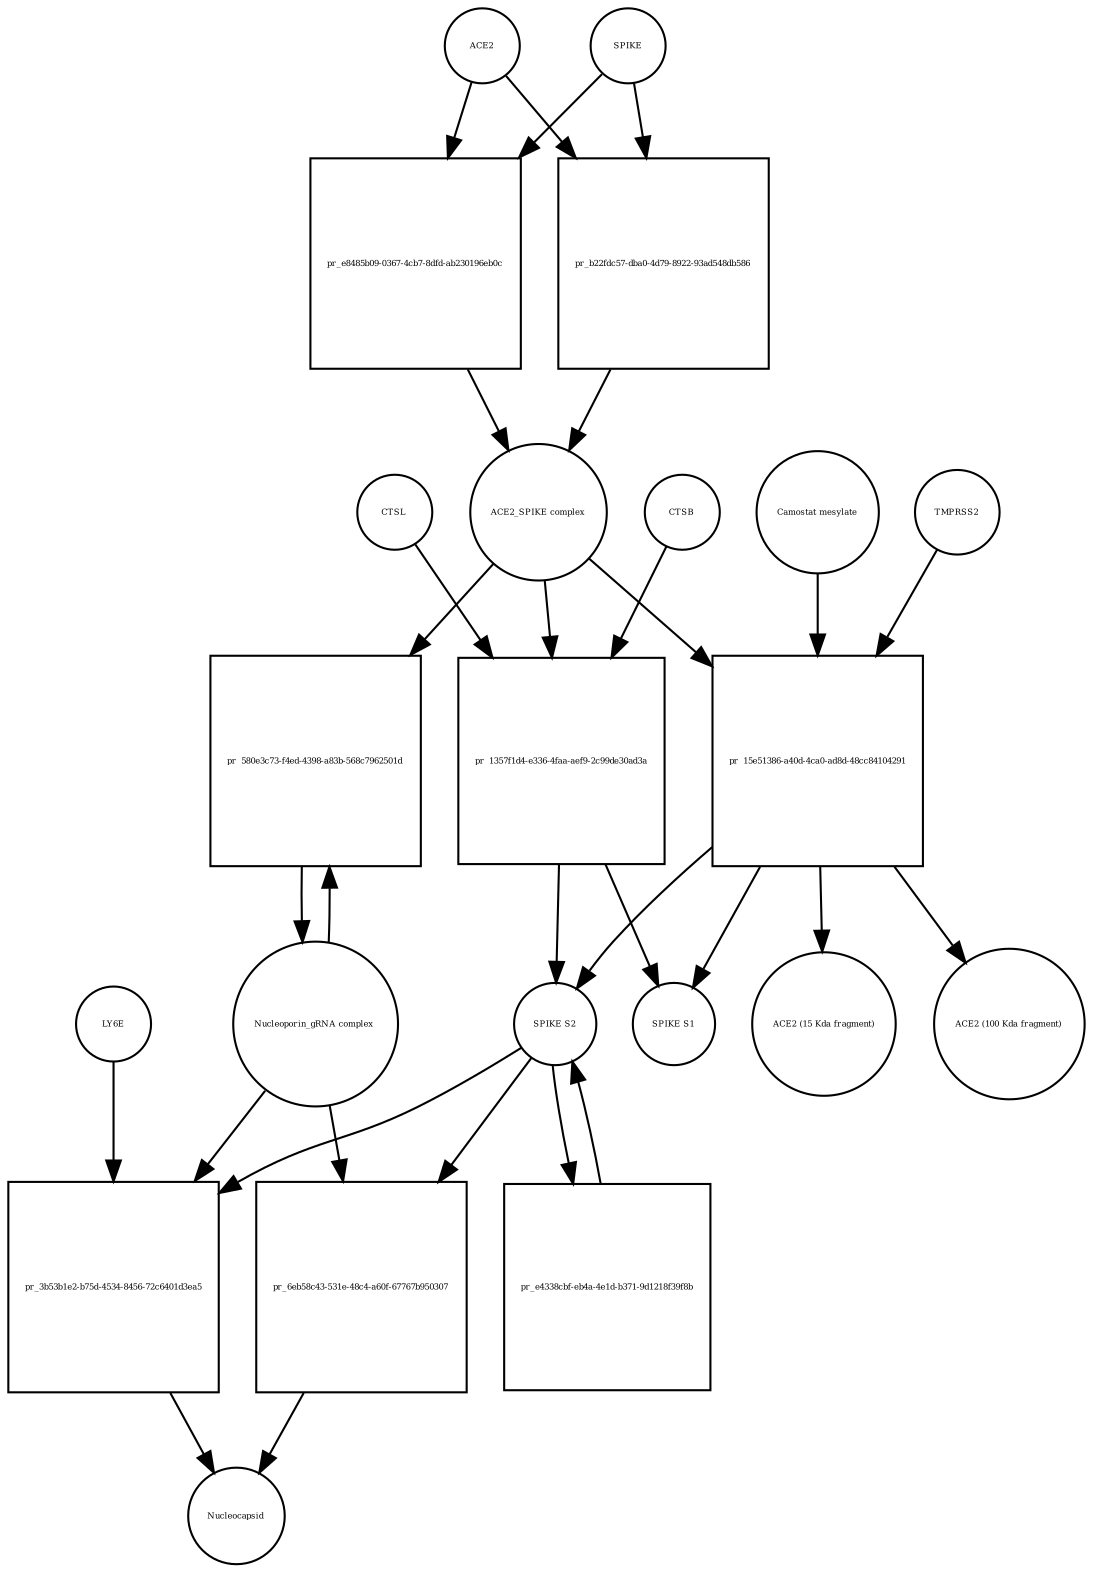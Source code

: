 strict digraph  {
ACE2 [annotation="", bipartite=0, cls=macromolecule, fontsize=4, label=ACE2, shape=circle];
"pr_e8485b09-0367-4cb7-8dfd-ab230196eb0c" [annotation="", bipartite=1, cls=process, fontsize=4, label="pr_e8485b09-0367-4cb7-8dfd-ab230196eb0c", shape=square];
"ACE2_SPIKE complex" [annotation="", bipartite=0, cls=complex, fontsize=4, label="ACE2_SPIKE complex", shape=circle];
SPIKE [annotation="", bipartite=0, cls="macromolecule multimer", fontsize=4, label=SPIKE, shape=circle];
"Nucleoporin_gRNA complex " [annotation="", bipartite=0, cls=complex, fontsize=4, label="Nucleoporin_gRNA complex ", shape=circle];
"pr_580e3c73-f4ed-4398-a83b-568c7962501d" [annotation="", bipartite=1, cls=process, fontsize=4, label="pr_580e3c73-f4ed-4398-a83b-568c7962501d", shape=square];
"pr_1357f1d4-e336-4faa-aef9-2c99de30ad3a" [annotation="", bipartite=1, cls=process, fontsize=4, label="pr_1357f1d4-e336-4faa-aef9-2c99de30ad3a", shape=square];
"SPIKE S2" [annotation="", bipartite=0, cls=macromolecule, fontsize=4, label="SPIKE S2", shape=circle];
CTSB [annotation="", bipartite=0, cls=macromolecule, fontsize=4, label=CTSB, shape=circle];
CTSL [annotation="", bipartite=0, cls=macromolecule, fontsize=4, label=CTSL, shape=circle];
"SPIKE S1" [annotation="", bipartite=0, cls=macromolecule, fontsize=4, label="SPIKE S1", shape=circle];
"pr_15e51386-a40d-4ca0-ad8d-48cc84104291" [annotation="", bipartite=1, cls=process, fontsize=4, label="pr_15e51386-a40d-4ca0-ad8d-48cc84104291", shape=square];
TMPRSS2 [annotation="", bipartite=0, cls=macromolecule, fontsize=4, label=TMPRSS2, shape=circle];
"Camostat mesylate" [annotation="urn_miriam_pubchem.compound_2536", bipartite=0, cls="simple chemical", fontsize=4, label="Camostat mesylate", shape=circle];
"ACE2 (15 Kda fragment)" [annotation="", bipartite=0, cls=macromolecule, fontsize=4, label="ACE2 (15 Kda fragment)", shape=circle];
"ACE2 (100 Kda fragment)" [annotation="", bipartite=0, cls=macromolecule, fontsize=4, label="ACE2 (100 Kda fragment)", shape=circle];
"pr_b22fdc57-dba0-4d79-8922-93ad548db586" [annotation="", bipartite=1, cls=process, fontsize=4, label="pr_b22fdc57-dba0-4d79-8922-93ad548db586", shape=square];
"pr_3b53b1e2-b75d-4534-8456-72c6401d3ea5" [annotation="", bipartite=1, cls=process, fontsize=4, label="pr_3b53b1e2-b75d-4534-8456-72c6401d3ea5", shape=square];
Nucleocapsid [annotation="", bipartite=0, cls=complex, fontsize=4, label=Nucleocapsid, shape=circle];
LY6E [annotation="", bipartite=0, cls=macromolecule, fontsize=4, label=LY6E, shape=circle];
"pr_e4338cbf-eb4a-4e1d-b371-9d1218f39f8b" [annotation="", bipartite=1, cls=process, fontsize=4, label="pr_e4338cbf-eb4a-4e1d-b371-9d1218f39f8b", shape=square];
"pr_6eb58c43-531e-48c4-a60f-67767b950307" [annotation="", bipartite=1, cls=process, fontsize=4, label="pr_6eb58c43-531e-48c4-a60f-67767b950307", shape=square];
ACE2 -> "pr_e8485b09-0367-4cb7-8dfd-ab230196eb0c"  [annotation="", interaction_type=consumption];
ACE2 -> "pr_b22fdc57-dba0-4d79-8922-93ad548db586"  [annotation="", interaction_type=consumption];
"pr_e8485b09-0367-4cb7-8dfd-ab230196eb0c" -> "ACE2_SPIKE complex"  [annotation="", interaction_type=production];
"ACE2_SPIKE complex" -> "pr_580e3c73-f4ed-4398-a83b-568c7962501d"  [annotation="urn_miriam_pubmed_32142651|urn_miriam_pubmed_32094589", interaction_type=stimulation];
"ACE2_SPIKE complex" -> "pr_1357f1d4-e336-4faa-aef9-2c99de30ad3a"  [annotation="", interaction_type=consumption];
"ACE2_SPIKE complex" -> "pr_15e51386-a40d-4ca0-ad8d-48cc84104291"  [annotation="", interaction_type=consumption];
SPIKE -> "pr_e8485b09-0367-4cb7-8dfd-ab230196eb0c"  [annotation="", interaction_type=consumption];
SPIKE -> "pr_b22fdc57-dba0-4d79-8922-93ad548db586"  [annotation="", interaction_type=consumption];
"Nucleoporin_gRNA complex " -> "pr_580e3c73-f4ed-4398-a83b-568c7962501d"  [annotation="", interaction_type=consumption];
"Nucleoporin_gRNA complex " -> "pr_3b53b1e2-b75d-4534-8456-72c6401d3ea5"  [annotation="", interaction_type=consumption];
"Nucleoporin_gRNA complex " -> "pr_6eb58c43-531e-48c4-a60f-67767b950307"  [annotation="", interaction_type=consumption];
"pr_580e3c73-f4ed-4398-a83b-568c7962501d" -> "Nucleoporin_gRNA complex "  [annotation="", interaction_type=production];
"pr_1357f1d4-e336-4faa-aef9-2c99de30ad3a" -> "SPIKE S2"  [annotation="", interaction_type=production];
"pr_1357f1d4-e336-4faa-aef9-2c99de30ad3a" -> "SPIKE S1"  [annotation="", interaction_type=production];
"SPIKE S2" -> "pr_3b53b1e2-b75d-4534-8456-72c6401d3ea5"  [annotation="urn_miriam_doi_10.1101%2F2020.03.05.979260|urn_miriam_doi_10.1101%2F2020.04.02.021469", interaction_type=stimulation];
"SPIKE S2" -> "pr_e4338cbf-eb4a-4e1d-b371-9d1218f39f8b"  [annotation="", interaction_type=consumption];
"SPIKE S2" -> "pr_6eb58c43-531e-48c4-a60f-67767b950307"  [annotation="", interaction_type=stimulation];
CTSB -> "pr_1357f1d4-e336-4faa-aef9-2c99de30ad3a"  [annotation=urn_miriam_pubmed_32142651, interaction_type=catalysis];
CTSL -> "pr_1357f1d4-e336-4faa-aef9-2c99de30ad3a"  [annotation=urn_miriam_pubmed_32142651, interaction_type=catalysis];
"pr_15e51386-a40d-4ca0-ad8d-48cc84104291" -> "SPIKE S2"  [annotation="", interaction_type=production];
"pr_15e51386-a40d-4ca0-ad8d-48cc84104291" -> "SPIKE S1"  [annotation="", interaction_type=production];
"pr_15e51386-a40d-4ca0-ad8d-48cc84104291" -> "ACE2 (15 Kda fragment)"  [annotation="", interaction_type=production];
"pr_15e51386-a40d-4ca0-ad8d-48cc84104291" -> "ACE2 (100 Kda fragment)"  [annotation="", interaction_type=production];
TMPRSS2 -> "pr_15e51386-a40d-4ca0-ad8d-48cc84104291"  [annotation="urn_miriam_pubmed_32142651|urn_miriam_pubmed_32094589|urn_miriam_pubmed_24227843", interaction_type=catalysis];
"Camostat mesylate" -> "pr_15e51386-a40d-4ca0-ad8d-48cc84104291"  [annotation="urn_miriam_pubmed_32142651|urn_miriam_pubmed_32094589|urn_miriam_pubmed_24227843", interaction_type=inhibition];
"pr_b22fdc57-dba0-4d79-8922-93ad548db586" -> "ACE2_SPIKE complex"  [annotation="", interaction_type=production];
"pr_3b53b1e2-b75d-4534-8456-72c6401d3ea5" -> Nucleocapsid  [annotation="", interaction_type=production];
LY6E -> "pr_3b53b1e2-b75d-4534-8456-72c6401d3ea5"  [annotation="urn_miriam_doi_10.1101%2F2020.03.05.979260|urn_miriam_doi_10.1101%2F2020.04.02.021469", interaction_type=inhibition];
"pr_e4338cbf-eb4a-4e1d-b371-9d1218f39f8b" -> "SPIKE S2"  [annotation="", interaction_type=production];
"pr_6eb58c43-531e-48c4-a60f-67767b950307" -> Nucleocapsid  [annotation="", interaction_type=production];
}

